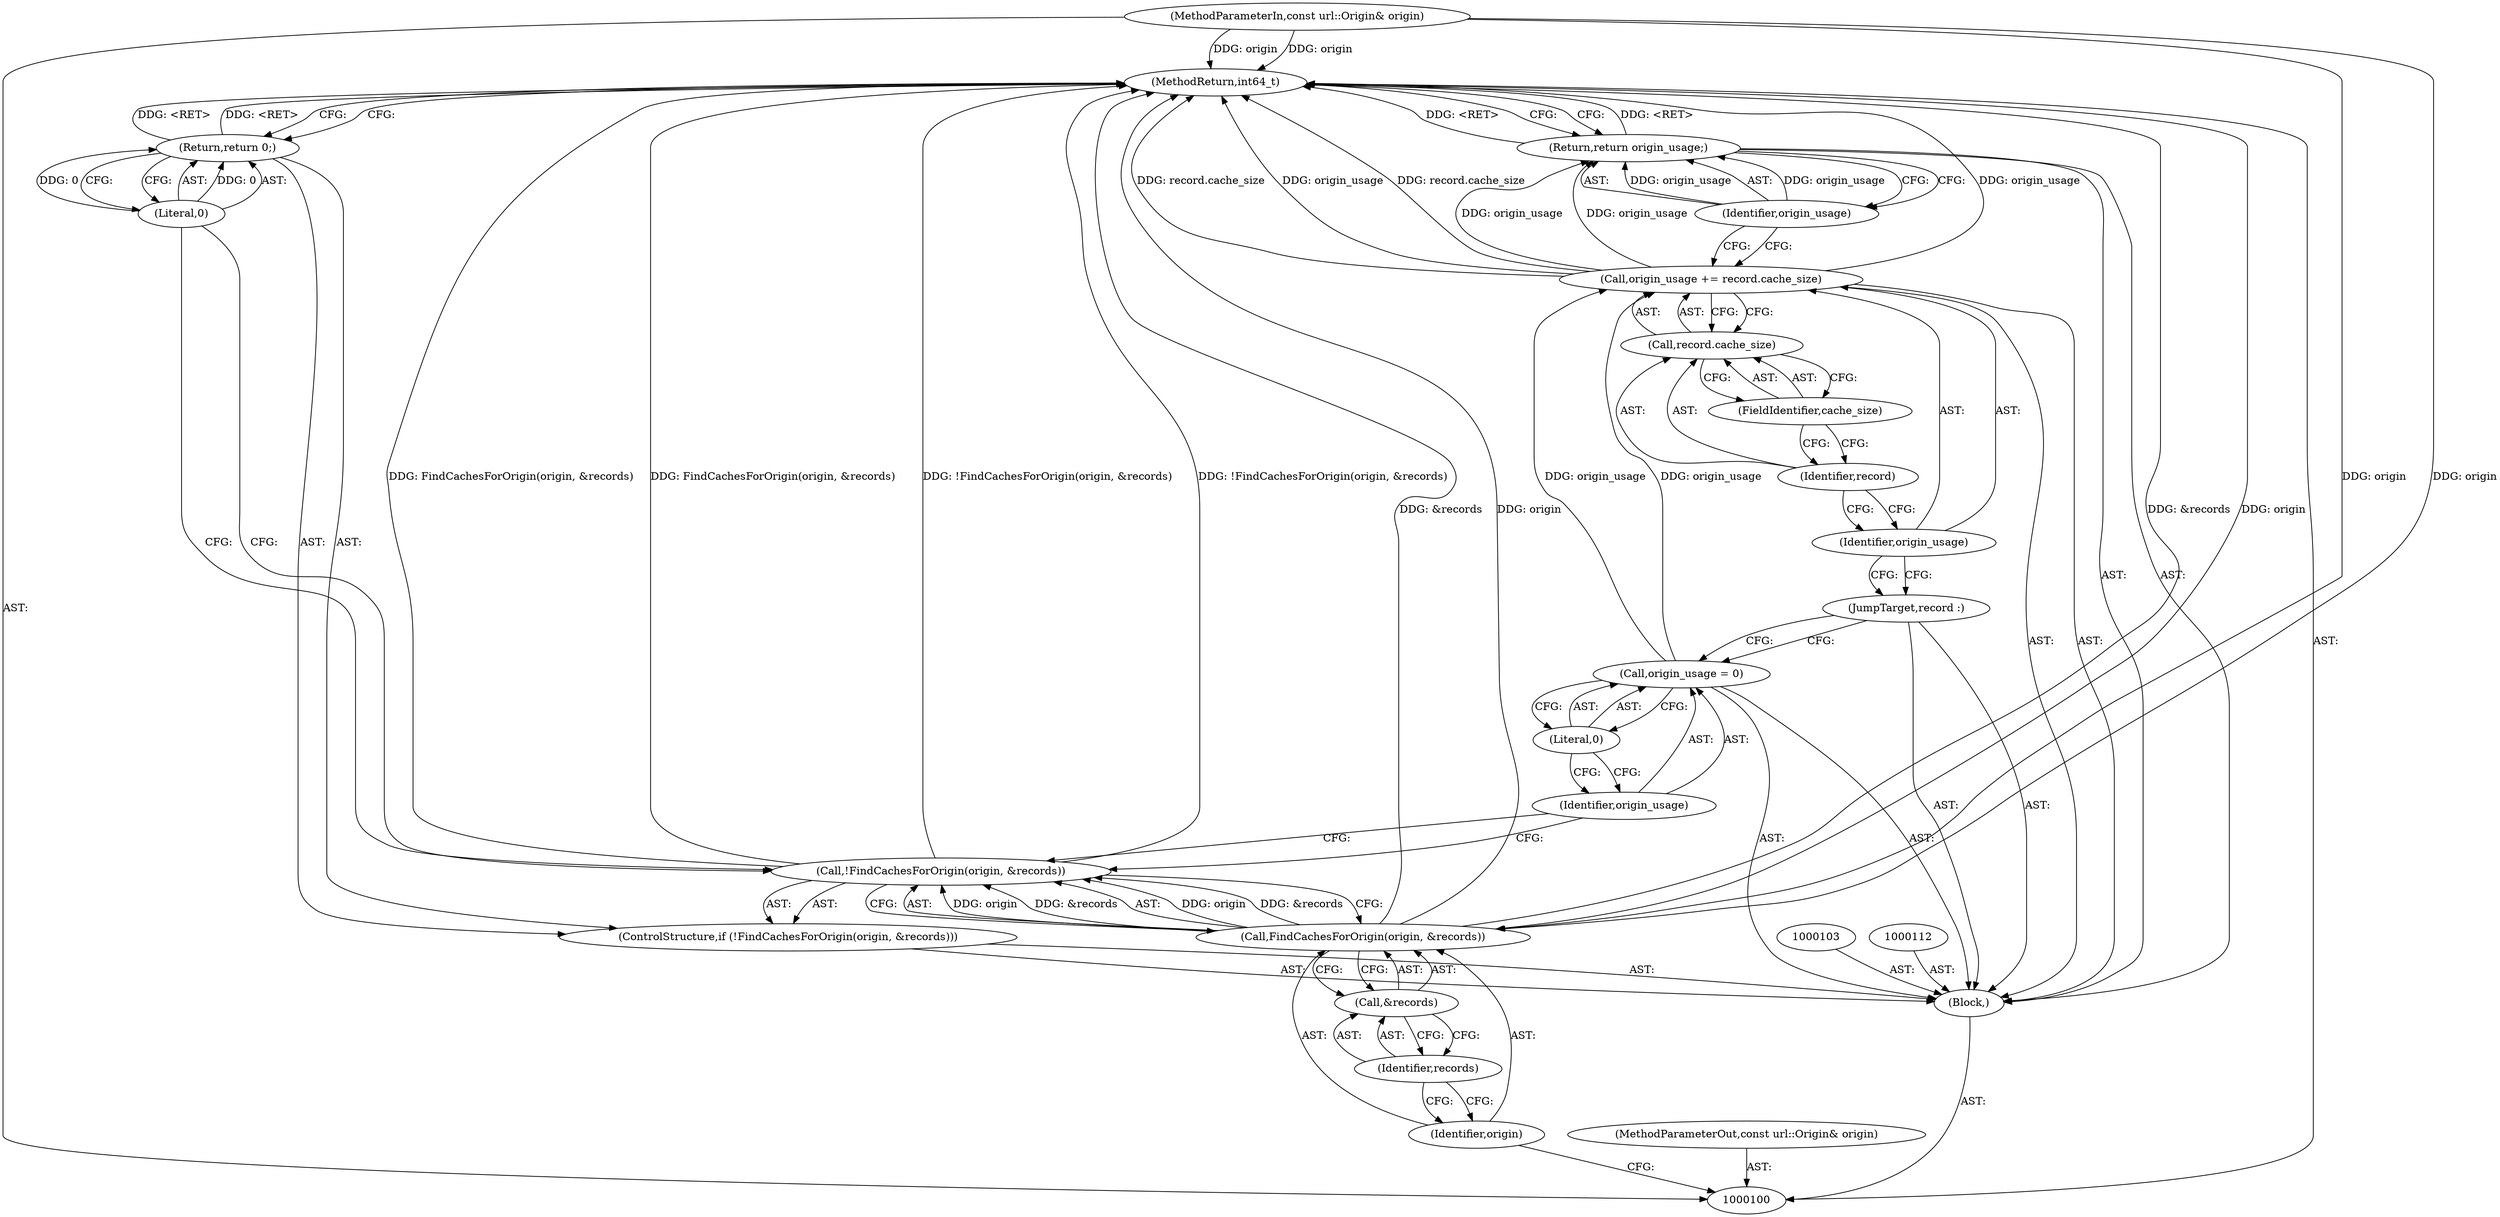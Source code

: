 digraph "1_Chrome_04aaacb936a08d70862d6d9d7e8354721ae46be8_10" {
"1000124" [label="(MethodReturn,int64_t)"];
"1000101" [label="(MethodParameterIn,const url::Origin& origin)"];
"1000160" [label="(MethodParameterOut,const url::Origin& origin)"];
"1000102" [label="(Block,)"];
"1000104" [label="(ControlStructure,if (!FindCachesForOrigin(origin, &records)))"];
"1000107" [label="(Identifier,origin)"];
"1000108" [label="(Call,&records)"];
"1000109" [label="(Identifier,records)"];
"1000105" [label="(Call,!FindCachesForOrigin(origin, &records))"];
"1000106" [label="(Call,FindCachesForOrigin(origin, &records))"];
"1000111" [label="(Literal,0)"];
"1000110" [label="(Return,return 0;)"];
"1000113" [label="(Call,origin_usage = 0)"];
"1000114" [label="(Identifier,origin_usage)"];
"1000115" [label="(Literal,0)"];
"1000116" [label="(JumpTarget,record :)"];
"1000119" [label="(Call,record.cache_size)"];
"1000120" [label="(Identifier,record)"];
"1000121" [label="(FieldIdentifier,cache_size)"];
"1000117" [label="(Call,origin_usage += record.cache_size)"];
"1000118" [label="(Identifier,origin_usage)"];
"1000123" [label="(Identifier,origin_usage)"];
"1000122" [label="(Return,return origin_usage;)"];
"1000124" -> "1000100"  [label="AST: "];
"1000124" -> "1000110"  [label="CFG: "];
"1000124" -> "1000122"  [label="CFG: "];
"1000122" -> "1000124"  [label="DDG: <RET>"];
"1000106" -> "1000124"  [label="DDG: &records"];
"1000106" -> "1000124"  [label="DDG: origin"];
"1000105" -> "1000124"  [label="DDG: !FindCachesForOrigin(origin, &records)"];
"1000105" -> "1000124"  [label="DDG: FindCachesForOrigin(origin, &records)"];
"1000117" -> "1000124"  [label="DDG: origin_usage"];
"1000117" -> "1000124"  [label="DDG: record.cache_size"];
"1000101" -> "1000124"  [label="DDG: origin"];
"1000110" -> "1000124"  [label="DDG: <RET>"];
"1000101" -> "1000100"  [label="AST: "];
"1000101" -> "1000124"  [label="DDG: origin"];
"1000101" -> "1000106"  [label="DDG: origin"];
"1000160" -> "1000100"  [label="AST: "];
"1000102" -> "1000100"  [label="AST: "];
"1000103" -> "1000102"  [label="AST: "];
"1000104" -> "1000102"  [label="AST: "];
"1000112" -> "1000102"  [label="AST: "];
"1000113" -> "1000102"  [label="AST: "];
"1000116" -> "1000102"  [label="AST: "];
"1000117" -> "1000102"  [label="AST: "];
"1000122" -> "1000102"  [label="AST: "];
"1000104" -> "1000102"  [label="AST: "];
"1000105" -> "1000104"  [label="AST: "];
"1000110" -> "1000104"  [label="AST: "];
"1000107" -> "1000106"  [label="AST: "];
"1000107" -> "1000100"  [label="CFG: "];
"1000109" -> "1000107"  [label="CFG: "];
"1000108" -> "1000106"  [label="AST: "];
"1000108" -> "1000109"  [label="CFG: "];
"1000109" -> "1000108"  [label="AST: "];
"1000106" -> "1000108"  [label="CFG: "];
"1000109" -> "1000108"  [label="AST: "];
"1000109" -> "1000107"  [label="CFG: "];
"1000108" -> "1000109"  [label="CFG: "];
"1000105" -> "1000104"  [label="AST: "];
"1000105" -> "1000106"  [label="CFG: "];
"1000106" -> "1000105"  [label="AST: "];
"1000111" -> "1000105"  [label="CFG: "];
"1000114" -> "1000105"  [label="CFG: "];
"1000105" -> "1000124"  [label="DDG: !FindCachesForOrigin(origin, &records)"];
"1000105" -> "1000124"  [label="DDG: FindCachesForOrigin(origin, &records)"];
"1000106" -> "1000105"  [label="DDG: origin"];
"1000106" -> "1000105"  [label="DDG: &records"];
"1000106" -> "1000105"  [label="AST: "];
"1000106" -> "1000108"  [label="CFG: "];
"1000107" -> "1000106"  [label="AST: "];
"1000108" -> "1000106"  [label="AST: "];
"1000105" -> "1000106"  [label="CFG: "];
"1000106" -> "1000124"  [label="DDG: &records"];
"1000106" -> "1000124"  [label="DDG: origin"];
"1000106" -> "1000105"  [label="DDG: origin"];
"1000106" -> "1000105"  [label="DDG: &records"];
"1000101" -> "1000106"  [label="DDG: origin"];
"1000111" -> "1000110"  [label="AST: "];
"1000111" -> "1000105"  [label="CFG: "];
"1000110" -> "1000111"  [label="CFG: "];
"1000111" -> "1000110"  [label="DDG: 0"];
"1000110" -> "1000104"  [label="AST: "];
"1000110" -> "1000111"  [label="CFG: "];
"1000111" -> "1000110"  [label="AST: "];
"1000124" -> "1000110"  [label="CFG: "];
"1000110" -> "1000124"  [label="DDG: <RET>"];
"1000111" -> "1000110"  [label="DDG: 0"];
"1000113" -> "1000102"  [label="AST: "];
"1000113" -> "1000115"  [label="CFG: "];
"1000114" -> "1000113"  [label="AST: "];
"1000115" -> "1000113"  [label="AST: "];
"1000116" -> "1000113"  [label="CFG: "];
"1000113" -> "1000117"  [label="DDG: origin_usage"];
"1000114" -> "1000113"  [label="AST: "];
"1000114" -> "1000105"  [label="CFG: "];
"1000115" -> "1000114"  [label="CFG: "];
"1000115" -> "1000113"  [label="AST: "];
"1000115" -> "1000114"  [label="CFG: "];
"1000113" -> "1000115"  [label="CFG: "];
"1000116" -> "1000102"  [label="AST: "];
"1000116" -> "1000113"  [label="CFG: "];
"1000118" -> "1000116"  [label="CFG: "];
"1000119" -> "1000117"  [label="AST: "];
"1000119" -> "1000121"  [label="CFG: "];
"1000120" -> "1000119"  [label="AST: "];
"1000121" -> "1000119"  [label="AST: "];
"1000117" -> "1000119"  [label="CFG: "];
"1000120" -> "1000119"  [label="AST: "];
"1000120" -> "1000118"  [label="CFG: "];
"1000121" -> "1000120"  [label="CFG: "];
"1000121" -> "1000119"  [label="AST: "];
"1000121" -> "1000120"  [label="CFG: "];
"1000119" -> "1000121"  [label="CFG: "];
"1000117" -> "1000102"  [label="AST: "];
"1000117" -> "1000119"  [label="CFG: "];
"1000118" -> "1000117"  [label="AST: "];
"1000119" -> "1000117"  [label="AST: "];
"1000123" -> "1000117"  [label="CFG: "];
"1000117" -> "1000124"  [label="DDG: origin_usage"];
"1000117" -> "1000124"  [label="DDG: record.cache_size"];
"1000113" -> "1000117"  [label="DDG: origin_usage"];
"1000117" -> "1000122"  [label="DDG: origin_usage"];
"1000118" -> "1000117"  [label="AST: "];
"1000118" -> "1000116"  [label="CFG: "];
"1000120" -> "1000118"  [label="CFG: "];
"1000123" -> "1000122"  [label="AST: "];
"1000123" -> "1000117"  [label="CFG: "];
"1000122" -> "1000123"  [label="CFG: "];
"1000123" -> "1000122"  [label="DDG: origin_usage"];
"1000122" -> "1000102"  [label="AST: "];
"1000122" -> "1000123"  [label="CFG: "];
"1000123" -> "1000122"  [label="AST: "];
"1000124" -> "1000122"  [label="CFG: "];
"1000122" -> "1000124"  [label="DDG: <RET>"];
"1000123" -> "1000122"  [label="DDG: origin_usage"];
"1000117" -> "1000122"  [label="DDG: origin_usage"];
}
